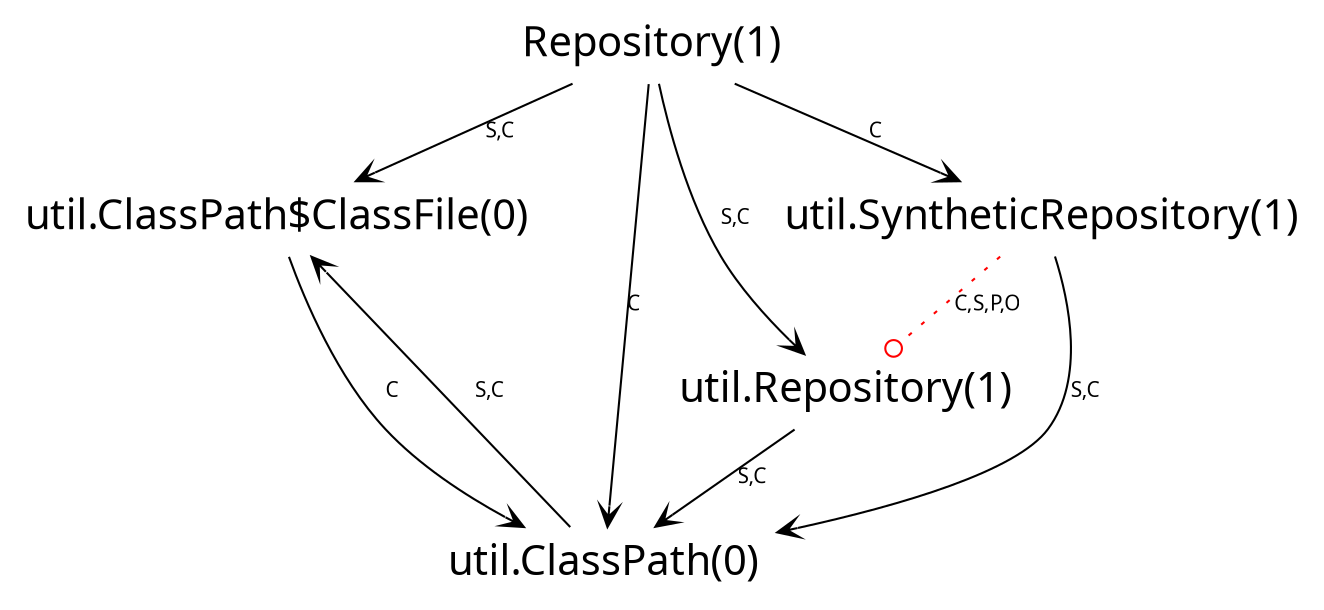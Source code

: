 digraph org_apache_bcel_2_util_tdg { 
node [shape=plaintext, fontname=Skia, fontsize=20];
edge [fontname=Skia, fontsize = 10];
7[ label="util.ClassPath$ClassFile(0)"];
6[ label="Repository(1)"];
5[ label="util.ClassPath(0)"];
6[ label="Repository(1)"];
3[ label="util.Repository(1)"];
6[ label="Repository(1)"];
1[ label="util.SyntheticRepository(1)"];
6[ label="Repository(1)"];
6->3[color="black", arrowhead="vee", label = "S,C"];
6->7[color="black", arrowhead="vee", label = "S,C"];
6->5[color="black", arrowhead="vee", label = "C"];
6->1[color="black", arrowhead="vee", label = "C"];
1->5[color="black", arrowhead="vee", label = "S,C"];
1->3[color="red",  arrowhead="odot", style="dotted", label = "C,S,P,O"];
3->5[color="black", arrowhead="vee", label = "S,C"];
5->7[color="black", arrowhead="vee", label = "S,C"];
7->5[color="black", arrowhead="vee", label = "C"]
}